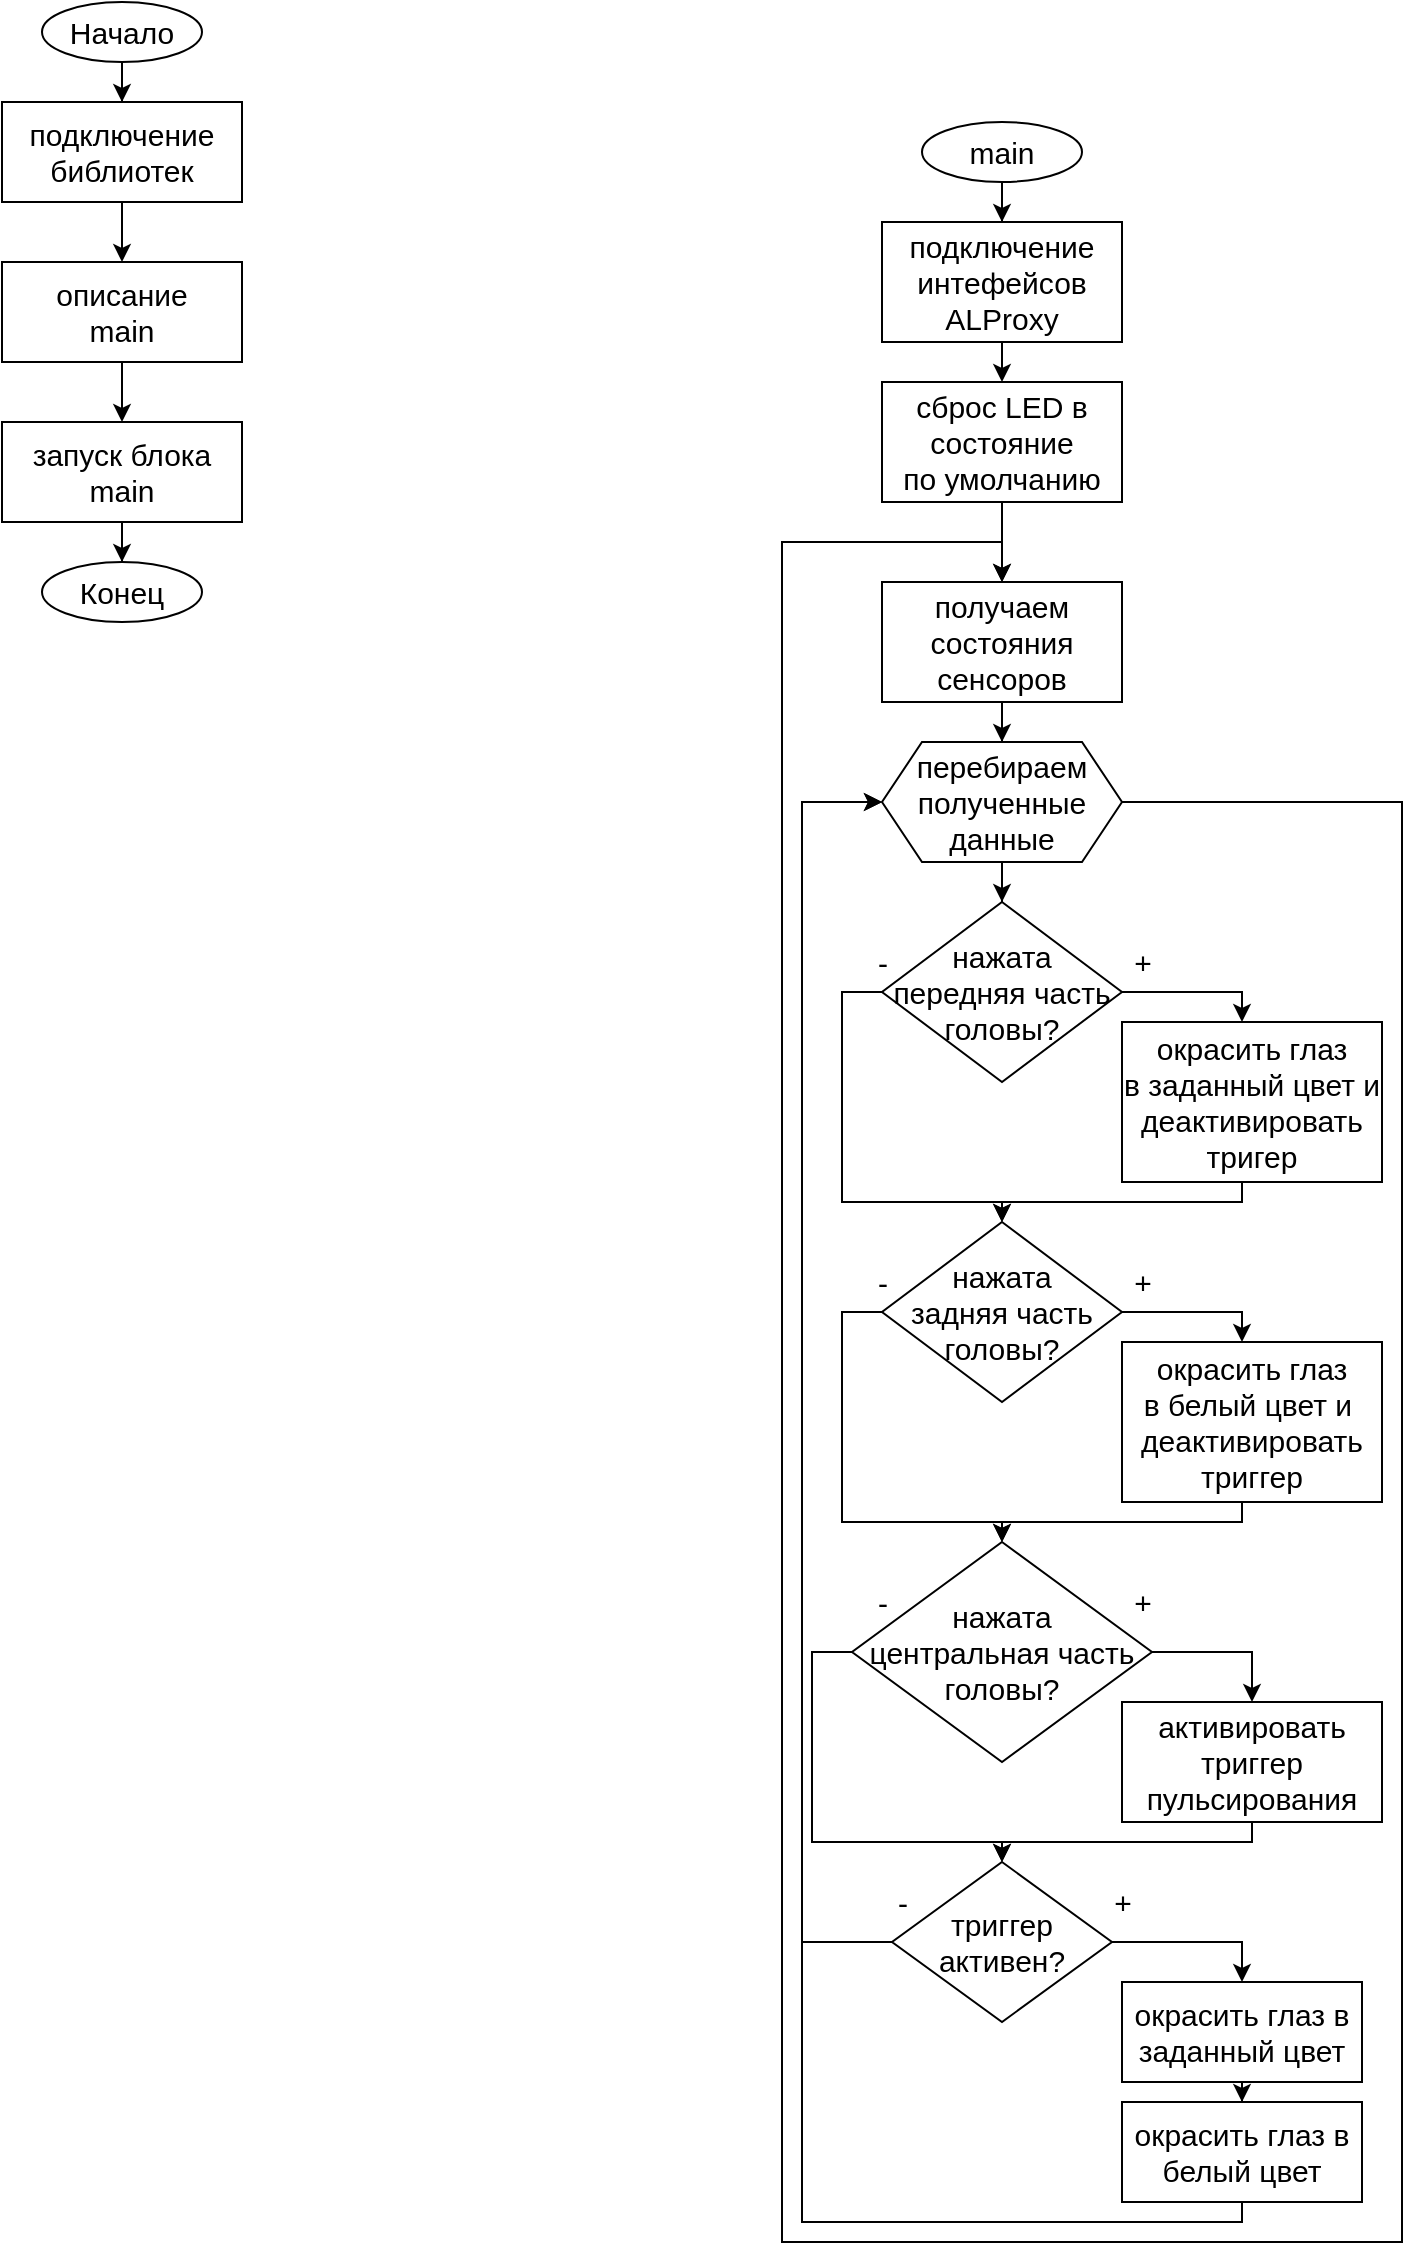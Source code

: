 <mxfile version="14.6.12" type="device"><diagram id="GBdgk9qiUM-yrwEZsd-k" name="Page-1"><mxGraphModel dx="1422" dy="800" grid="1" gridSize="10" guides="1" tooltips="1" connect="1" arrows="1" fold="1" page="0" pageScale="1" pageWidth="827" pageHeight="1169" math="0" shadow="0"><root><mxCell id="0"/><mxCell id="1" parent="0"/><mxCell id="6h0TyviEZviXWp9ceI3f-7" style="edgeStyle=orthogonalEdgeStyle;rounded=0;orthogonalLoop=1;jettySize=auto;html=1;exitX=0.5;exitY=1;exitDx=0;exitDy=0;fontSize=15;" parent="1" source="6h0TyviEZviXWp9ceI3f-1" target="6h0TyviEZviXWp9ceI3f-3" edge="1"><mxGeometry relative="1" as="geometry"/></mxCell><mxCell id="6h0TyviEZviXWp9ceI3f-1" value="Начало" style="ellipse;whiteSpace=wrap;html=1;fontSize=15;" parent="1" vertex="1"><mxGeometry x="380" y="30" width="80" height="30" as="geometry"/></mxCell><mxCell id="6h0TyviEZviXWp9ceI3f-8" style="edgeStyle=orthogonalEdgeStyle;rounded=0;orthogonalLoop=1;jettySize=auto;html=1;exitX=0.5;exitY=1;exitDx=0;exitDy=0;entryX=0.5;entryY=0;entryDx=0;entryDy=0;fontSize=15;" parent="1" source="6h0TyviEZviXWp9ceI3f-3" target="6h0TyviEZviXWp9ceI3f-4" edge="1"><mxGeometry relative="1" as="geometry"/></mxCell><mxCell id="6h0TyviEZviXWp9ceI3f-3" value="подключение&lt;br&gt;библиотек" style="rounded=0;whiteSpace=wrap;html=1;fontSize=15;" parent="1" vertex="1"><mxGeometry x="360" y="80" width="120" height="50" as="geometry"/></mxCell><mxCell id="6h0TyviEZviXWp9ceI3f-9" style="edgeStyle=orthogonalEdgeStyle;rounded=0;orthogonalLoop=1;jettySize=auto;html=1;exitX=0.5;exitY=1;exitDx=0;exitDy=0;entryX=0.5;entryY=0;entryDx=0;entryDy=0;fontSize=15;" parent="1" source="6h0TyviEZviXWp9ceI3f-4" target="6h0TyviEZviXWp9ceI3f-5" edge="1"><mxGeometry relative="1" as="geometry"/></mxCell><mxCell id="6h0TyviEZviXWp9ceI3f-4" value="описание&lt;br&gt;main" style="rounded=0;whiteSpace=wrap;html=1;fontSize=15;" parent="1" vertex="1"><mxGeometry x="360" y="160" width="120" height="50" as="geometry"/></mxCell><mxCell id="6h0TyviEZviXWp9ceI3f-10" style="edgeStyle=orthogonalEdgeStyle;rounded=0;orthogonalLoop=1;jettySize=auto;html=1;exitX=0.5;exitY=1;exitDx=0;exitDy=0;fontSize=15;" parent="1" source="6h0TyviEZviXWp9ceI3f-5" target="6h0TyviEZviXWp9ceI3f-6" edge="1"><mxGeometry relative="1" as="geometry"/></mxCell><mxCell id="6h0TyviEZviXWp9ceI3f-5" value="запуск блока&lt;br&gt;main" style="rounded=0;whiteSpace=wrap;html=1;fontSize=15;" parent="1" vertex="1"><mxGeometry x="360" y="240" width="120" height="50" as="geometry"/></mxCell><mxCell id="6h0TyviEZviXWp9ceI3f-6" value="Конец" style="ellipse;whiteSpace=wrap;html=1;fontSize=15;" parent="1" vertex="1"><mxGeometry x="380" y="310" width="80" height="30" as="geometry"/></mxCell><mxCell id="6h0TyviEZviXWp9ceI3f-18" style="edgeStyle=orthogonalEdgeStyle;rounded=0;orthogonalLoop=1;jettySize=auto;html=1;exitX=0.5;exitY=1;exitDx=0;exitDy=0;fontSize=15;" parent="1" source="6h0TyviEZviXWp9ceI3f-12" target="6h0TyviEZviXWp9ceI3f-13" edge="1"><mxGeometry relative="1" as="geometry"/></mxCell><mxCell id="6h0TyviEZviXWp9ceI3f-12" value="main" style="ellipse;whiteSpace=wrap;html=1;fontSize=15;" parent="1" vertex="1"><mxGeometry x="820" y="90" width="80" height="30" as="geometry"/></mxCell><mxCell id="6h0TyviEZviXWp9ceI3f-19" style="edgeStyle=orthogonalEdgeStyle;rounded=0;orthogonalLoop=1;jettySize=auto;html=1;exitX=0.5;exitY=1;exitDx=0;exitDy=0;entryX=0.5;entryY=0;entryDx=0;entryDy=0;fontSize=15;" parent="1" source="6h0TyviEZviXWp9ceI3f-13" target="6h0TyviEZviXWp9ceI3f-14" edge="1"><mxGeometry relative="1" as="geometry"/></mxCell><mxCell id="6h0TyviEZviXWp9ceI3f-13" value="подключение&lt;br&gt;интефейсов&lt;br&gt;ALProxy" style="rounded=0;whiteSpace=wrap;html=1;fontSize=15;" parent="1" vertex="1"><mxGeometry x="800" y="140" width="120" height="60" as="geometry"/></mxCell><mxCell id="6h0TyviEZviXWp9ceI3f-20" style="edgeStyle=orthogonalEdgeStyle;rounded=0;orthogonalLoop=1;jettySize=auto;html=1;exitX=0.5;exitY=1;exitDx=0;exitDy=0;fontSize=15;" parent="1" source="6h0TyviEZviXWp9ceI3f-14" edge="1"><mxGeometry relative="1" as="geometry"><mxPoint x="860" y="320" as="targetPoint"/></mxGeometry></mxCell><mxCell id="6h0TyviEZviXWp9ceI3f-14" value="сброс LED в&lt;br&gt;состояние&lt;br&gt;по умолчанию" style="rounded=0;whiteSpace=wrap;html=1;fontSize=15;" parent="1" vertex="1"><mxGeometry x="800" y="220" width="120" height="60" as="geometry"/></mxCell><mxCell id="6h0TyviEZviXWp9ceI3f-26" style="edgeStyle=orthogonalEdgeStyle;rounded=0;orthogonalLoop=1;jettySize=auto;html=1;exitX=0.5;exitY=1;exitDx=0;exitDy=0;fontSize=15;" parent="1" source="6h0TyviEZviXWp9ceI3f-16" target="6h0TyviEZviXWp9ceI3f-21" edge="1"><mxGeometry relative="1" as="geometry"/></mxCell><mxCell id="6h0TyviEZviXWp9ceI3f-16" value="получаем состояния&lt;br&gt;сенсоров" style="rounded=0;whiteSpace=wrap;html=1;fontSize=15;" parent="1" vertex="1"><mxGeometry x="800" y="320" width="120" height="60" as="geometry"/></mxCell><mxCell id="6h0TyviEZviXWp9ceI3f-25" style="edgeStyle=orthogonalEdgeStyle;rounded=0;orthogonalLoop=1;jettySize=auto;html=1;exitX=0.5;exitY=1;exitDx=0;exitDy=0;fontSize=15;" parent="1" source="6h0TyviEZviXWp9ceI3f-21" target="6h0TyviEZviXWp9ceI3f-22" edge="1"><mxGeometry relative="1" as="geometry"/></mxCell><mxCell id="6h0TyviEZviXWp9ceI3f-61" style="edgeStyle=orthogonalEdgeStyle;rounded=0;orthogonalLoop=1;jettySize=auto;html=1;exitX=1;exitY=0.5;exitDx=0;exitDy=0;entryX=0.5;entryY=0;entryDx=0;entryDy=0;fontSize=15;" parent="1" source="6h0TyviEZviXWp9ceI3f-21" target="6h0TyviEZviXWp9ceI3f-16" edge="1"><mxGeometry relative="1" as="geometry"><mxPoint x="860.0" y="240" as="targetPoint"/><Array as="points"><mxPoint x="1060" y="430"/><mxPoint x="1060" y="1150"/><mxPoint x="750" y="1150"/><mxPoint x="750" y="300"/><mxPoint x="860" y="300"/></Array></mxGeometry></mxCell><mxCell id="6h0TyviEZviXWp9ceI3f-21" value="перебираем&lt;br&gt;полученные данные" style="shape=hexagon;perimeter=hexagonPerimeter2;whiteSpace=wrap;html=1;fixedSize=1;fontSize=15;" parent="1" vertex="1"><mxGeometry x="800" y="400" width="120" height="60" as="geometry"/></mxCell><mxCell id="6h0TyviEZviXWp9ceI3f-24" style="edgeStyle=orthogonalEdgeStyle;rounded=0;orthogonalLoop=1;jettySize=auto;html=1;exitX=1;exitY=0.5;exitDx=0;exitDy=0;fontSize=15;" parent="1" source="6h0TyviEZviXWp9ceI3f-22" target="6h0TyviEZviXWp9ceI3f-23" edge="1"><mxGeometry relative="1" as="geometry"><Array as="points"><mxPoint x="980" y="525"/></Array></mxGeometry></mxCell><mxCell id="6h0TyviEZviXWp9ceI3f-30" style="edgeStyle=orthogonalEdgeStyle;rounded=0;orthogonalLoop=1;jettySize=auto;html=1;exitX=0;exitY=0.5;exitDx=0;exitDy=0;fontSize=15;" parent="1" source="6h0TyviEZviXWp9ceI3f-22" target="6h0TyviEZviXWp9ceI3f-28" edge="1"><mxGeometry relative="1" as="geometry"><Array as="points"><mxPoint x="780" y="525"/><mxPoint x="780" y="630"/><mxPoint x="860" y="630"/></Array></mxGeometry></mxCell><mxCell id="6h0TyviEZviXWp9ceI3f-22" value="нажата передняя часть головы?" style="rhombus;whiteSpace=wrap;html=1;fontSize=15;" parent="1" vertex="1"><mxGeometry x="800" y="480" width="120" height="90" as="geometry"/></mxCell><mxCell id="6h0TyviEZviXWp9ceI3f-31" style="edgeStyle=orthogonalEdgeStyle;rounded=0;orthogonalLoop=1;jettySize=auto;html=1;exitX=0.5;exitY=1;exitDx=0;exitDy=0;fontSize=15;" parent="1" source="6h0TyviEZviXWp9ceI3f-23" target="6h0TyviEZviXWp9ceI3f-28" edge="1"><mxGeometry relative="1" as="geometry"><Array as="points"><mxPoint x="980" y="630"/><mxPoint x="860" y="630"/></Array></mxGeometry></mxCell><mxCell id="6h0TyviEZviXWp9ceI3f-23" value="окрасить глаз&lt;br&gt;в заданный цвет и деактивировать тригер" style="rounded=0;whiteSpace=wrap;html=1;fontSize=15;" parent="1" vertex="1"><mxGeometry x="920" y="540" width="130" height="80" as="geometry"/></mxCell><mxCell id="6h0TyviEZviXWp9ceI3f-27" style="edgeStyle=orthogonalEdgeStyle;rounded=0;orthogonalLoop=1;jettySize=auto;html=1;exitX=1;exitY=0.5;exitDx=0;exitDy=0;fontSize=15;" parent="1" source="6h0TyviEZviXWp9ceI3f-28" target="6h0TyviEZviXWp9ceI3f-29" edge="1"><mxGeometry relative="1" as="geometry"><Array as="points"><mxPoint x="980" y="685"/></Array></mxGeometry></mxCell><mxCell id="6h0TyviEZviXWp9ceI3f-49" style="edgeStyle=orthogonalEdgeStyle;rounded=0;orthogonalLoop=1;jettySize=auto;html=1;exitX=0;exitY=0.5;exitDx=0;exitDy=0;fontSize=15;" parent="1" source="6h0TyviEZviXWp9ceI3f-28" target="6h0TyviEZviXWp9ceI3f-44" edge="1"><mxGeometry relative="1" as="geometry"><Array as="points"><mxPoint x="780" y="685"/><mxPoint x="780" y="790"/><mxPoint x="860" y="790"/></Array></mxGeometry></mxCell><mxCell id="6h0TyviEZviXWp9ceI3f-28" value="нажата &lt;br&gt;задняя часть головы?" style="rhombus;whiteSpace=wrap;html=1;fontSize=15;" parent="1" vertex="1"><mxGeometry x="800" y="640" width="120" height="90" as="geometry"/></mxCell><mxCell id="6h0TyviEZviXWp9ceI3f-48" style="edgeStyle=orthogonalEdgeStyle;rounded=0;orthogonalLoop=1;jettySize=auto;html=1;exitX=0.5;exitY=1;exitDx=0;exitDy=0;fontSize=15;" parent="1" source="6h0TyviEZviXWp9ceI3f-29" target="6h0TyviEZviXWp9ceI3f-44" edge="1"><mxGeometry relative="1" as="geometry"><Array as="points"><mxPoint x="980" y="790"/><mxPoint x="860" y="790"/></Array></mxGeometry></mxCell><mxCell id="6h0TyviEZviXWp9ceI3f-29" value="окрасить глаз&lt;br&gt;в белый цвет и&amp;nbsp;&lt;br&gt;деактивировать триггер" style="rounded=0;whiteSpace=wrap;html=1;fontSize=15;" parent="1" vertex="1"><mxGeometry x="920" y="700" width="130" height="80" as="geometry"/></mxCell><mxCell id="6h0TyviEZviXWp9ceI3f-39" value="-" style="text;html=1;align=center;verticalAlign=middle;resizable=0;points=[];autosize=1;strokeColor=none;fontSize=15;" parent="1" vertex="1"><mxGeometry x="790" y="660" width="20" height="20" as="geometry"/></mxCell><mxCell id="6h0TyviEZviXWp9ceI3f-40" value="-" style="text;html=1;align=center;verticalAlign=middle;resizable=0;points=[];autosize=1;strokeColor=none;fontSize=15;" parent="1" vertex="1"><mxGeometry x="790" y="500" width="20" height="20" as="geometry"/></mxCell><mxCell id="6h0TyviEZviXWp9ceI3f-41" value="+" style="text;html=1;align=center;verticalAlign=middle;resizable=0;points=[];autosize=1;strokeColor=none;fontSize=15;" parent="1" vertex="1"><mxGeometry x="920" y="500" width="20" height="20" as="geometry"/></mxCell><mxCell id="6h0TyviEZviXWp9ceI3f-42" value="+" style="text;html=1;align=center;verticalAlign=middle;resizable=0;points=[];autosize=1;strokeColor=none;fontSize=15;" parent="1" vertex="1"><mxGeometry x="920" y="660" width="20" height="20" as="geometry"/></mxCell><mxCell id="6h0TyviEZviXWp9ceI3f-43" style="edgeStyle=orthogonalEdgeStyle;rounded=0;orthogonalLoop=1;jettySize=auto;html=1;exitX=1;exitY=0.5;exitDx=0;exitDy=0;fontSize=15;" parent="1" source="6h0TyviEZviXWp9ceI3f-44" target="6h0TyviEZviXWp9ceI3f-45" edge="1"><mxGeometry relative="1" as="geometry"/></mxCell><mxCell id="6h0TyviEZviXWp9ceI3f-56" style="edgeStyle=orthogonalEdgeStyle;rounded=0;orthogonalLoop=1;jettySize=auto;html=1;exitX=0;exitY=0.5;exitDx=0;exitDy=0;entryX=0.5;entryY=0;entryDx=0;entryDy=0;fontSize=15;" parent="1" source="6h0TyviEZviXWp9ceI3f-44" target="6h0TyviEZviXWp9ceI3f-50" edge="1"><mxGeometry relative="1" as="geometry"><Array as="points"><mxPoint x="765" y="855"/><mxPoint x="765" y="950"/><mxPoint x="860" y="950"/></Array></mxGeometry></mxCell><mxCell id="6h0TyviEZviXWp9ceI3f-44" value="нажата &lt;br&gt;центральная часть головы?" style="rhombus;whiteSpace=wrap;html=1;fontSize=15;" parent="1" vertex="1"><mxGeometry x="785" y="800" width="150" height="110" as="geometry"/></mxCell><mxCell id="6h0TyviEZviXWp9ceI3f-55" style="edgeStyle=orthogonalEdgeStyle;rounded=0;orthogonalLoop=1;jettySize=auto;html=1;exitX=0.5;exitY=1;exitDx=0;exitDy=0;fontSize=15;" parent="1" source="6h0TyviEZviXWp9ceI3f-45" target="6h0TyviEZviXWp9ceI3f-50" edge="1"><mxGeometry relative="1" as="geometry"><Array as="points"><mxPoint x="985" y="950"/><mxPoint x="860" y="950"/></Array></mxGeometry></mxCell><mxCell id="6h0TyviEZviXWp9ceI3f-45" value="активировать триггер пульсирования" style="rounded=0;whiteSpace=wrap;html=1;fontSize=15;" parent="1" vertex="1"><mxGeometry x="920" y="880" width="130" height="60" as="geometry"/></mxCell><mxCell id="6h0TyviEZviXWp9ceI3f-46" value="-" style="text;html=1;align=center;verticalAlign=middle;resizable=0;points=[];autosize=1;strokeColor=none;fontSize=15;" parent="1" vertex="1"><mxGeometry x="790" y="820" width="20" height="20" as="geometry"/></mxCell><mxCell id="6h0TyviEZviXWp9ceI3f-47" value="+" style="text;html=1;align=center;verticalAlign=middle;resizable=0;points=[];autosize=1;strokeColor=none;fontSize=15;" parent="1" vertex="1"><mxGeometry x="920" y="820" width="20" height="20" as="geometry"/></mxCell><mxCell id="6h0TyviEZviXWp9ceI3f-53" style="edgeStyle=orthogonalEdgeStyle;rounded=0;orthogonalLoop=1;jettySize=auto;html=1;exitX=1;exitY=0.5;exitDx=0;exitDy=0;entryX=0.5;entryY=0;entryDx=0;entryDy=0;fontSize=15;" parent="1" source="6h0TyviEZviXWp9ceI3f-50" target="6h0TyviEZviXWp9ceI3f-51" edge="1"><mxGeometry relative="1" as="geometry"/></mxCell><mxCell id="6h0TyviEZviXWp9ceI3f-59" style="edgeStyle=orthogonalEdgeStyle;rounded=0;orthogonalLoop=1;jettySize=auto;html=1;exitX=0;exitY=0.5;exitDx=0;exitDy=0;entryX=0;entryY=0.5;entryDx=0;entryDy=0;fontSize=15;" parent="1" source="6h0TyviEZviXWp9ceI3f-50" target="6h0TyviEZviXWp9ceI3f-21" edge="1"><mxGeometry relative="1" as="geometry"><Array as="points"><mxPoint x="760" y="1000"/><mxPoint x="760" y="430"/></Array></mxGeometry></mxCell><mxCell id="6h0TyviEZviXWp9ceI3f-50" value="триггер активен?" style="rhombus;whiteSpace=wrap;html=1;fontSize=15;" parent="1" vertex="1"><mxGeometry x="805" y="960" width="110" height="80" as="geometry"/></mxCell><mxCell id="6h0TyviEZviXWp9ceI3f-54" style="edgeStyle=orthogonalEdgeStyle;rounded=0;orthogonalLoop=1;jettySize=auto;html=1;exitX=0.5;exitY=1;exitDx=0;exitDy=0;fontSize=15;" parent="1" source="6h0TyviEZviXWp9ceI3f-51" target="6h0TyviEZviXWp9ceI3f-52" edge="1"><mxGeometry relative="1" as="geometry"/></mxCell><mxCell id="6h0TyviEZviXWp9ceI3f-51" value="окрасить глаз в заданный цвет" style="rounded=0;whiteSpace=wrap;html=1;fontSize=15;" parent="1" vertex="1"><mxGeometry x="920" y="1020" width="120" height="50" as="geometry"/></mxCell><mxCell id="6h0TyviEZviXWp9ceI3f-60" style="edgeStyle=orthogonalEdgeStyle;rounded=0;orthogonalLoop=1;jettySize=auto;html=1;exitX=0.5;exitY=1;exitDx=0;exitDy=0;fontSize=15;" parent="1" source="6h0TyviEZviXWp9ceI3f-52" edge="1"><mxGeometry relative="1" as="geometry"><mxPoint x="800" y="430" as="targetPoint"/><Array as="points"><mxPoint x="980" y="1140"/><mxPoint x="760" y="1140"/><mxPoint x="760" y="430"/></Array></mxGeometry></mxCell><mxCell id="6h0TyviEZviXWp9ceI3f-52" value="окрасить глаз в белый цвет" style="rounded=0;whiteSpace=wrap;html=1;fontSize=15;" parent="1" vertex="1"><mxGeometry x="920" y="1080" width="120" height="50" as="geometry"/></mxCell><mxCell id="6h0TyviEZviXWp9ceI3f-57" value="-" style="text;html=1;align=center;verticalAlign=middle;resizable=0;points=[];autosize=1;strokeColor=none;fontSize=15;" parent="1" vertex="1"><mxGeometry x="800" y="970" width="20" height="20" as="geometry"/></mxCell><mxCell id="6h0TyviEZviXWp9ceI3f-58" value="+" style="text;html=1;align=center;verticalAlign=middle;resizable=0;points=[];autosize=1;strokeColor=none;fontSize=15;" parent="1" vertex="1"><mxGeometry x="910" y="970" width="20" height="20" as="geometry"/></mxCell></root></mxGraphModel></diagram></mxfile>